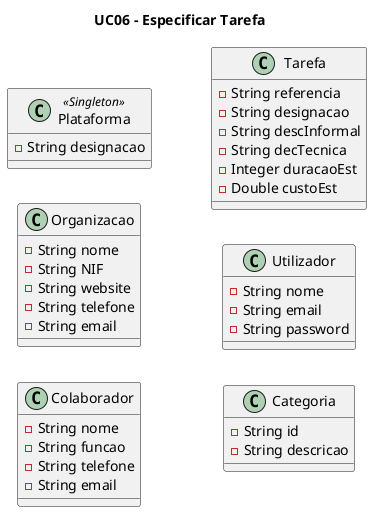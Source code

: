 @startuml

title UC06 - Especificar Tarefa
left to right direction

class Plataforma <<Singleton>> {
    -String designacao
}

class Organizacao {
    -String nome
    -String NIF
    -String website
    -String telefone
    -String email
}

class Colaborador {
    -String nome
    -String funcao
    -String telefone
    -String email
}

class Tarefa {
    -String referencia
    -String designacao
    -String descInformal
    -String decTecnica
    -Integer duracaoEst
    -Double custoEst
}

class Utilizador {
    -String nome
    -String email
    -String password
}

class Categoria {
    -String id
    -String descricao
}



@enduml

